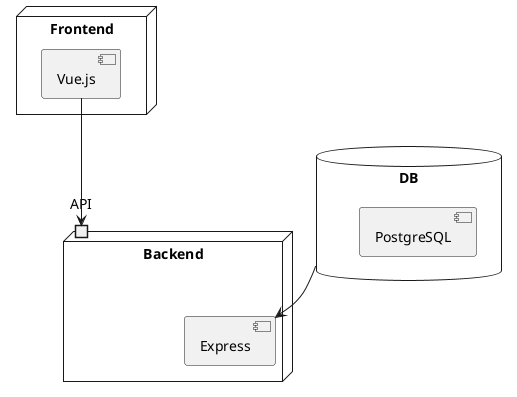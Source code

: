 @startuml architecture

allow_mixing

node "Frontend" {
    component Client [
    Vue.js
    ]
}

database "DB" {
    component DB [
    PostgreSQL
    ]
}

node "Backend" {
    component Server [
    Express
    ]
    port API
}

DB --> Server
Client --> API

@enduml